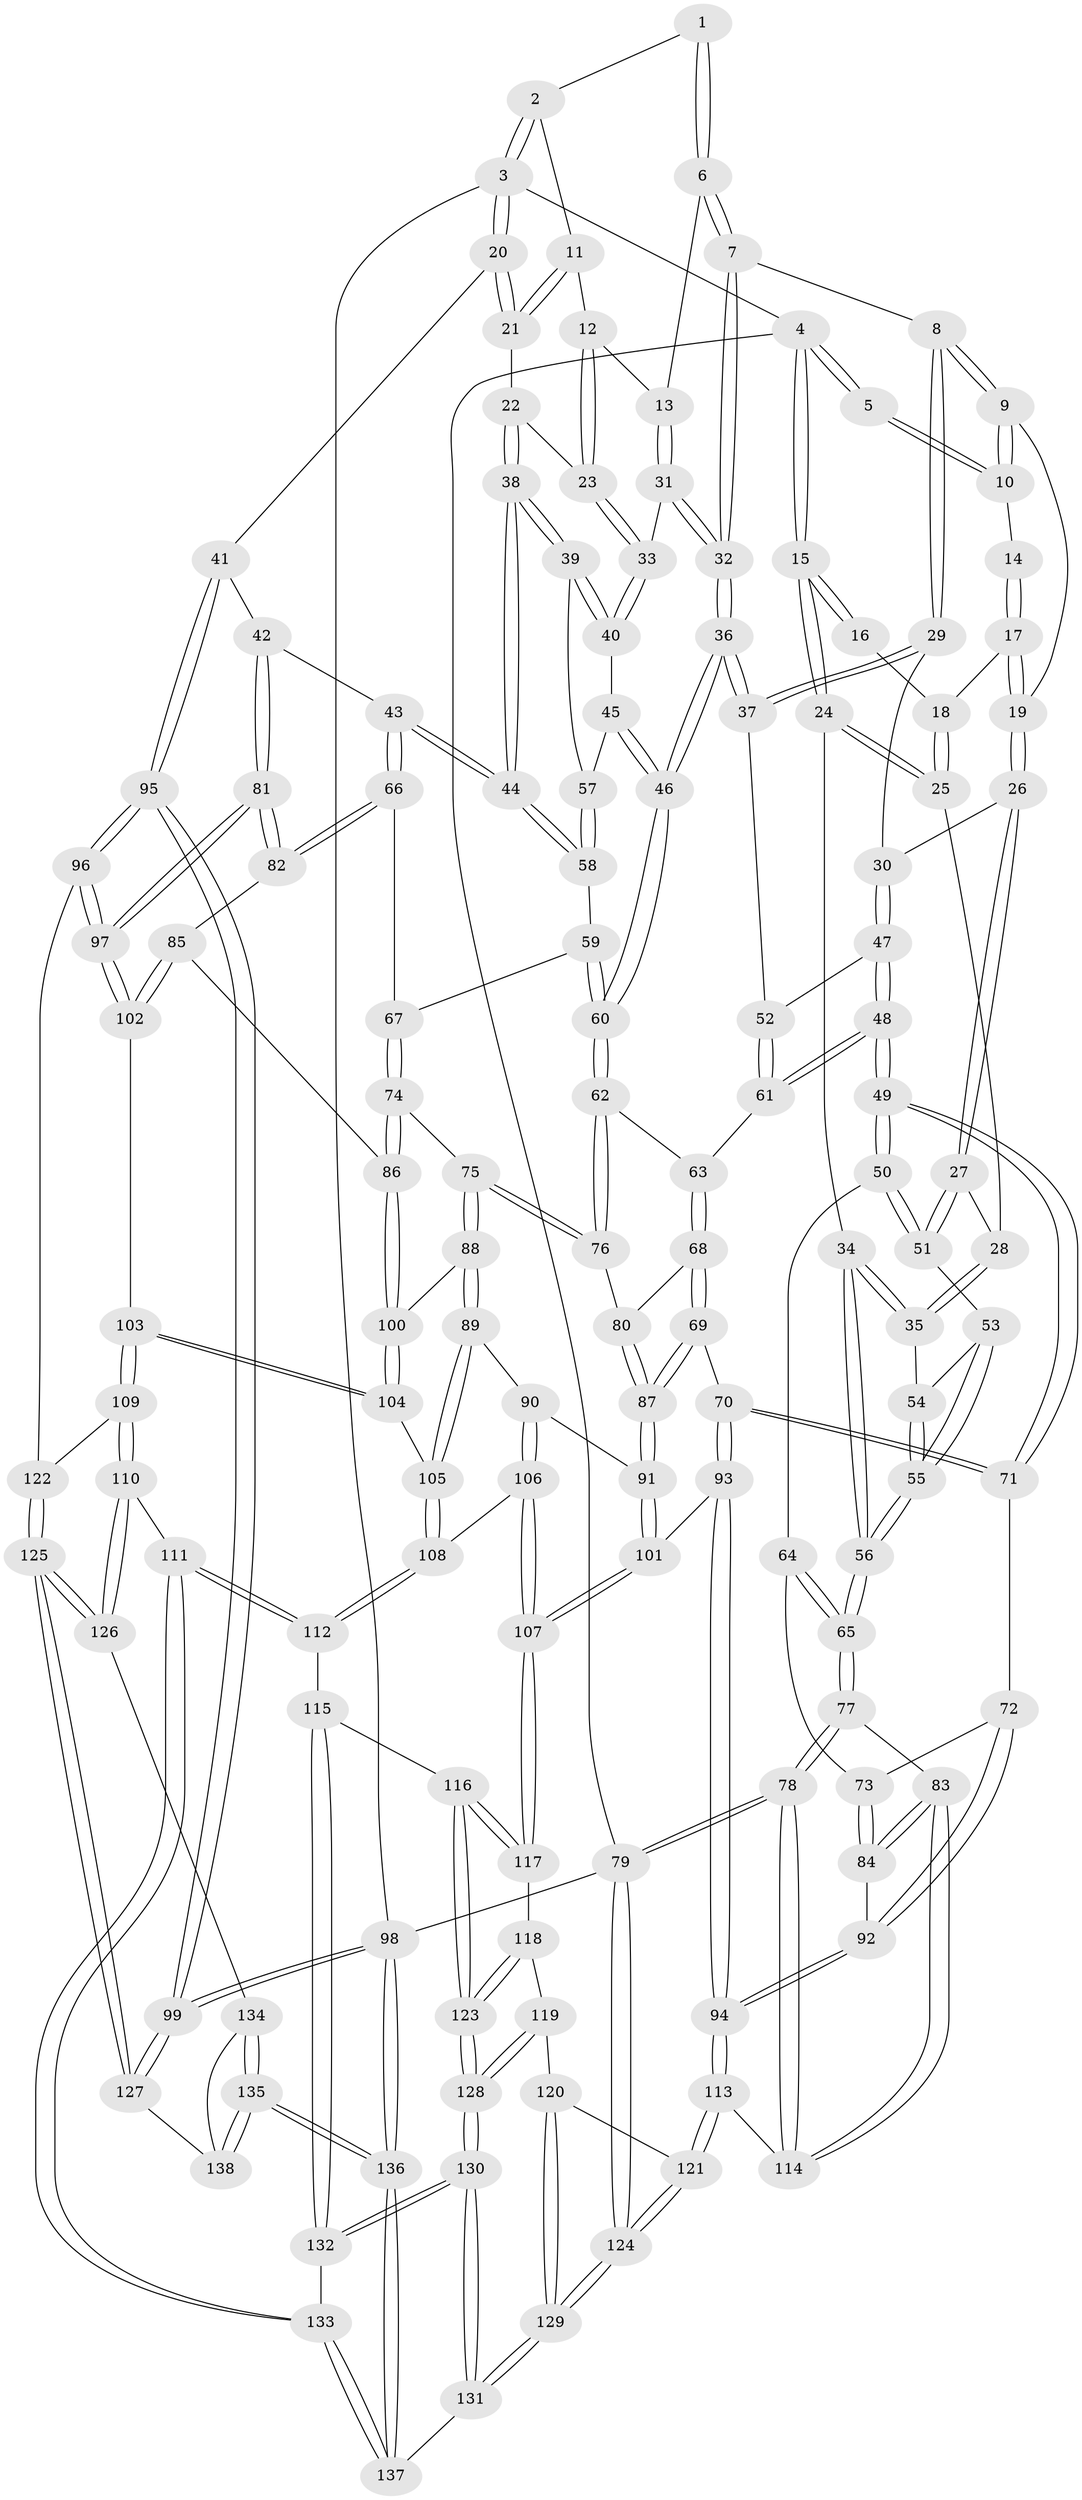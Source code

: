 // Generated by graph-tools (version 1.1) at 2025/03/03/09/25 03:03:21]
// undirected, 138 vertices, 342 edges
graph export_dot {
graph [start="1"]
  node [color=gray90,style=filled];
  1 [pos="+0.5315620641151244+0"];
  2 [pos="+0.7821269086689309+0"];
  3 [pos="+1+0"];
  4 [pos="+0+0"];
  5 [pos="+0.251673413447972+0"];
  6 [pos="+0.4950323934411342+0"];
  7 [pos="+0.4292157785072388+0.09719576598733637"];
  8 [pos="+0.35650300055820194+0.10891813759639338"];
  9 [pos="+0.316830854289138+0.06947459775459582"];
  10 [pos="+0.26027653978067317+0"];
  11 [pos="+0.7576190761055294+0"];
  12 [pos="+0.7316392734600122+0"];
  13 [pos="+0.610895765290792+0.1158159229741902"];
  14 [pos="+0.25059033762948246+0"];
  15 [pos="+0+0"];
  16 [pos="+0.16538864271164266+0.051228446146089075"];
  17 [pos="+0.20094134925778268+0.12411838307626653"];
  18 [pos="+0.14185164400157393+0.09485656357963726"];
  19 [pos="+0.20801673908969692+0.1322432583096345"];
  20 [pos="+1+0.12447727467003403"];
  21 [pos="+0.8698731709268938+0.14931088736773143"];
  22 [pos="+0.8268369074344281+0.1790020352689274"];
  23 [pos="+0.7528894613814919+0.14744759165155202"];
  24 [pos="+0+0"];
  25 [pos="+0.12745303550661374+0.1019525626999137"];
  26 [pos="+0.21608618677461974+0.18691794100542652"];
  27 [pos="+0.1700009170230438+0.21951111893787478"];
  28 [pos="+0.11376793276624862+0.15102864611823652"];
  29 [pos="+0.32625620028737984+0.1809209006332161"];
  30 [pos="+0.31268066718611026+0.19558820268876817"];
  31 [pos="+0.6030165930865239+0.15421988554910848"];
  32 [pos="+0.5204224198258979+0.19783859281845304"];
  33 [pos="+0.684447312441225+0.2027688852894611"];
  34 [pos="+0+0.11321926890968814"];
  35 [pos="+0+0.19904477905424794"];
  36 [pos="+0.5020718088763654+0.2888082523874558"];
  37 [pos="+0.4832004078143502+0.28826169702426957"];
  38 [pos="+0.8202438830416174+0.31622657161635276"];
  39 [pos="+0.788242679584507+0.30205302646796317"];
  40 [pos="+0.6928960403524845+0.24529762517985335"];
  41 [pos="+1+0.29735065761722923"];
  42 [pos="+0.9985668755903925+0.36303360477516694"];
  43 [pos="+0.8606610201360775+0.3727658110452503"];
  44 [pos="+0.8549401330663742+0.36807665299534026"];
  45 [pos="+0.6686867130975066+0.27146653999876974"];
  46 [pos="+0.5521064017282787+0.3721377295757085"];
  47 [pos="+0.3095487568981645+0.2412628638330539"];
  48 [pos="+0.24139206827574142+0.37669956736812926"];
  49 [pos="+0.23566700442622002+0.3778493357615745"];
  50 [pos="+0.2014432123896826+0.3738350546339383"];
  51 [pos="+0.14302772648899154+0.31420088857342277"];
  52 [pos="+0.4098415121449961+0.3074744920938694"];
  53 [pos="+0.13561276119268428+0.3132425834210155"];
  54 [pos="+0.026707991015236958+0.23950775842679206"];
  55 [pos="+0.011133689804596223+0.383508070409609"];
  56 [pos="+0+0.516456956367224"];
  57 [pos="+0.6983207110185206+0.3331837963595809"];
  58 [pos="+0.6522711027941112+0.3920732546340642"];
  59 [pos="+0.6243255474398595+0.40010802487884156"];
  60 [pos="+0.5541072616408216+0.385384881614234"];
  61 [pos="+0.3078270530624139+0.39617414616657654"];
  62 [pos="+0.5495041060429624+0.3944762216380761"];
  63 [pos="+0.31879762591327687+0.4061614587087772"];
  64 [pos="+0.1904682030925693+0.38893509776389146"];
  65 [pos="+0+0.5702731971808892"];
  66 [pos="+0.8240736825205238+0.4496311517342831"];
  67 [pos="+0.7021168240885899+0.477320592753552"];
  68 [pos="+0.3647017338726495+0.49180598598184255"];
  69 [pos="+0.33763966242690274+0.5614216564069792"];
  70 [pos="+0.32102264732316066+0.5749114380190531"];
  71 [pos="+0.25073418626662525+0.517519716581294"];
  72 [pos="+0.185527092607235+0.5586212365581782"];
  73 [pos="+0.1501698354643866+0.49756624805319233"];
  74 [pos="+0.6865477464488048+0.5358449076892914"];
  75 [pos="+0.5662626997775905+0.5292218221386581"];
  76 [pos="+0.5290952264782629+0.47819767504675603"];
  77 [pos="+0+0.5802152060669201"];
  78 [pos="+0+0.8948384908593704"];
  79 [pos="+0+1"];
  80 [pos="+0.5099542301735727+0.4888336024554741"];
  81 [pos="+0.9088536508738899+0.6704522063486503"];
  82 [pos="+0.8234278299547625+0.4762422405752232"];
  83 [pos="+0+0.5833394546909882"];
  84 [pos="+0+0.5877084623343901"];
  85 [pos="+0.7273439910496506+0.5877731703107718"];
  86 [pos="+0.7214777786681853+0.5871559656265735"];
  87 [pos="+0.44486344127391836+0.5994211266573521"];
  88 [pos="+0.5792011016746097+0.6013323200576332"];
  89 [pos="+0.5580821727557504+0.6430425478066284"];
  90 [pos="+0.5165614404278298+0.6639270822688367"];
  91 [pos="+0.44714358387479963+0.6128607711717918"];
  92 [pos="+0.17922285738824348+0.66263810953796"];
  93 [pos="+0.2673976083411446+0.7056429567039578"];
  94 [pos="+0.23630048807724863+0.7152866648649079"];
  95 [pos="+1+0.7760059134809384"];
  96 [pos="+0.9172372190716641+0.7154945320865789"];
  97 [pos="+0.9142478628104659+0.7134298815674991"];
  98 [pos="+1+1"];
  99 [pos="+1+0.9150522202332281"];
  100 [pos="+0.672556019970827+0.6286121430803028"];
  101 [pos="+0.3543261796907871+0.7295987742776037"];
  102 [pos="+0.8784352385143589+0.7114246574600458"];
  103 [pos="+0.7156067080377414+0.7651336750677022"];
  104 [pos="+0.6725582584380484+0.7283942249973782"];
  105 [pos="+0.6223190983426166+0.7244302097442489"];
  106 [pos="+0.48762303626496445+0.7429023047887654"];
  107 [pos="+0.40666943089098523+0.7682136987882148"];
  108 [pos="+0.5482404691276546+0.7761631036777512"];
  109 [pos="+0.6897904232795803+0.8401938658895696"];
  110 [pos="+0.6691476941636494+0.8773721973566299"];
  111 [pos="+0.6580171603096828+0.88054454450197"];
  112 [pos="+0.5741194596361193+0.8628843526520485"];
  113 [pos="+0.19376074879614685+0.8117727463794232"];
  114 [pos="+0.1883139243413629+0.8122820969319116"];
  115 [pos="+0.5272370906134659+0.8925658725021128"];
  116 [pos="+0.5135845196957225+0.8889971897509427"];
  117 [pos="+0.41338101976898123+0.8273004040172242"];
  118 [pos="+0.3953012181501536+0.8598008846353193"];
  119 [pos="+0.33293179824418173+0.9026472135268356"];
  120 [pos="+0.3252344663094206+0.903258832386283"];
  121 [pos="+0.2010187148223155+0.8356510039469398"];
  122 [pos="+0.8512541100027793+0.8782517780544584"];
  123 [pos="+0.4274482847675976+0.9430506138978535"];
  124 [pos="+0.1232158941396493+1"];
  125 [pos="+0.8439090181451827+0.9206791012112657"];
  126 [pos="+0.6999806175967253+0.9079840601311923"];
  127 [pos="+0.8538170955555138+0.9520320648307579"];
  128 [pos="+0.4156193935881931+1"];
  129 [pos="+0.1713465730060161+1"];
  130 [pos="+0.4182694279337088+1"];
  131 [pos="+0.38078113645850736+1"];
  132 [pos="+0.5242116807317531+0.9424751472692715"];
  133 [pos="+0.5987341348696792+1"];
  134 [pos="+0.7118795707317326+0.9454141744382275"];
  135 [pos="+0.7919450170473461+1"];
  136 [pos="+0.7903825303567923+1"];
  137 [pos="+0.6219353842411152+1"];
  138 [pos="+0.8495267249762436+0.969977178481739"];
  1 -- 2;
  1 -- 6;
  1 -- 6;
  2 -- 3;
  2 -- 3;
  2 -- 11;
  3 -- 4;
  3 -- 20;
  3 -- 20;
  3 -- 98;
  4 -- 5;
  4 -- 5;
  4 -- 15;
  4 -- 15;
  4 -- 79;
  5 -- 10;
  5 -- 10;
  6 -- 7;
  6 -- 7;
  6 -- 13;
  7 -- 8;
  7 -- 32;
  7 -- 32;
  8 -- 9;
  8 -- 9;
  8 -- 29;
  8 -- 29;
  9 -- 10;
  9 -- 10;
  9 -- 19;
  10 -- 14;
  11 -- 12;
  11 -- 21;
  11 -- 21;
  12 -- 13;
  12 -- 23;
  12 -- 23;
  13 -- 31;
  13 -- 31;
  14 -- 17;
  14 -- 17;
  15 -- 16;
  15 -- 16;
  15 -- 24;
  15 -- 24;
  16 -- 18;
  17 -- 18;
  17 -- 19;
  17 -- 19;
  18 -- 25;
  18 -- 25;
  19 -- 26;
  19 -- 26;
  20 -- 21;
  20 -- 21;
  20 -- 41;
  21 -- 22;
  22 -- 23;
  22 -- 38;
  22 -- 38;
  23 -- 33;
  23 -- 33;
  24 -- 25;
  24 -- 25;
  24 -- 34;
  25 -- 28;
  26 -- 27;
  26 -- 27;
  26 -- 30;
  27 -- 28;
  27 -- 51;
  27 -- 51;
  28 -- 35;
  28 -- 35;
  29 -- 30;
  29 -- 37;
  29 -- 37;
  30 -- 47;
  30 -- 47;
  31 -- 32;
  31 -- 32;
  31 -- 33;
  32 -- 36;
  32 -- 36;
  33 -- 40;
  33 -- 40;
  34 -- 35;
  34 -- 35;
  34 -- 56;
  34 -- 56;
  35 -- 54;
  36 -- 37;
  36 -- 37;
  36 -- 46;
  36 -- 46;
  37 -- 52;
  38 -- 39;
  38 -- 39;
  38 -- 44;
  38 -- 44;
  39 -- 40;
  39 -- 40;
  39 -- 57;
  40 -- 45;
  41 -- 42;
  41 -- 95;
  41 -- 95;
  42 -- 43;
  42 -- 81;
  42 -- 81;
  43 -- 44;
  43 -- 44;
  43 -- 66;
  43 -- 66;
  44 -- 58;
  44 -- 58;
  45 -- 46;
  45 -- 46;
  45 -- 57;
  46 -- 60;
  46 -- 60;
  47 -- 48;
  47 -- 48;
  47 -- 52;
  48 -- 49;
  48 -- 49;
  48 -- 61;
  48 -- 61;
  49 -- 50;
  49 -- 50;
  49 -- 71;
  49 -- 71;
  50 -- 51;
  50 -- 51;
  50 -- 64;
  51 -- 53;
  52 -- 61;
  52 -- 61;
  53 -- 54;
  53 -- 55;
  53 -- 55;
  54 -- 55;
  54 -- 55;
  55 -- 56;
  55 -- 56;
  56 -- 65;
  56 -- 65;
  57 -- 58;
  57 -- 58;
  58 -- 59;
  59 -- 60;
  59 -- 60;
  59 -- 67;
  60 -- 62;
  60 -- 62;
  61 -- 63;
  62 -- 63;
  62 -- 76;
  62 -- 76;
  63 -- 68;
  63 -- 68;
  64 -- 65;
  64 -- 65;
  64 -- 73;
  65 -- 77;
  65 -- 77;
  66 -- 67;
  66 -- 82;
  66 -- 82;
  67 -- 74;
  67 -- 74;
  68 -- 69;
  68 -- 69;
  68 -- 80;
  69 -- 70;
  69 -- 87;
  69 -- 87;
  70 -- 71;
  70 -- 71;
  70 -- 93;
  70 -- 93;
  71 -- 72;
  72 -- 73;
  72 -- 92;
  72 -- 92;
  73 -- 84;
  73 -- 84;
  74 -- 75;
  74 -- 86;
  74 -- 86;
  75 -- 76;
  75 -- 76;
  75 -- 88;
  75 -- 88;
  76 -- 80;
  77 -- 78;
  77 -- 78;
  77 -- 83;
  78 -- 79;
  78 -- 79;
  78 -- 114;
  78 -- 114;
  79 -- 124;
  79 -- 124;
  79 -- 98;
  80 -- 87;
  80 -- 87;
  81 -- 82;
  81 -- 82;
  81 -- 97;
  81 -- 97;
  82 -- 85;
  83 -- 84;
  83 -- 84;
  83 -- 114;
  83 -- 114;
  84 -- 92;
  85 -- 86;
  85 -- 102;
  85 -- 102;
  86 -- 100;
  86 -- 100;
  87 -- 91;
  87 -- 91;
  88 -- 89;
  88 -- 89;
  88 -- 100;
  89 -- 90;
  89 -- 105;
  89 -- 105;
  90 -- 91;
  90 -- 106;
  90 -- 106;
  91 -- 101;
  91 -- 101;
  92 -- 94;
  92 -- 94;
  93 -- 94;
  93 -- 94;
  93 -- 101;
  94 -- 113;
  94 -- 113;
  95 -- 96;
  95 -- 96;
  95 -- 99;
  95 -- 99;
  96 -- 97;
  96 -- 97;
  96 -- 122;
  97 -- 102;
  97 -- 102;
  98 -- 99;
  98 -- 99;
  98 -- 136;
  98 -- 136;
  99 -- 127;
  99 -- 127;
  100 -- 104;
  100 -- 104;
  101 -- 107;
  101 -- 107;
  102 -- 103;
  103 -- 104;
  103 -- 104;
  103 -- 109;
  103 -- 109;
  104 -- 105;
  105 -- 108;
  105 -- 108;
  106 -- 107;
  106 -- 107;
  106 -- 108;
  107 -- 117;
  107 -- 117;
  108 -- 112;
  108 -- 112;
  109 -- 110;
  109 -- 110;
  109 -- 122;
  110 -- 111;
  110 -- 126;
  110 -- 126;
  111 -- 112;
  111 -- 112;
  111 -- 133;
  111 -- 133;
  112 -- 115;
  113 -- 114;
  113 -- 121;
  113 -- 121;
  115 -- 116;
  115 -- 132;
  115 -- 132;
  116 -- 117;
  116 -- 117;
  116 -- 123;
  116 -- 123;
  117 -- 118;
  118 -- 119;
  118 -- 123;
  118 -- 123;
  119 -- 120;
  119 -- 128;
  119 -- 128;
  120 -- 121;
  120 -- 129;
  120 -- 129;
  121 -- 124;
  121 -- 124;
  122 -- 125;
  122 -- 125;
  123 -- 128;
  123 -- 128;
  124 -- 129;
  124 -- 129;
  125 -- 126;
  125 -- 126;
  125 -- 127;
  125 -- 127;
  126 -- 134;
  127 -- 138;
  128 -- 130;
  128 -- 130;
  129 -- 131;
  129 -- 131;
  130 -- 131;
  130 -- 131;
  130 -- 132;
  130 -- 132;
  131 -- 137;
  132 -- 133;
  133 -- 137;
  133 -- 137;
  134 -- 135;
  134 -- 135;
  134 -- 138;
  135 -- 136;
  135 -- 136;
  135 -- 138;
  135 -- 138;
  136 -- 137;
  136 -- 137;
}
